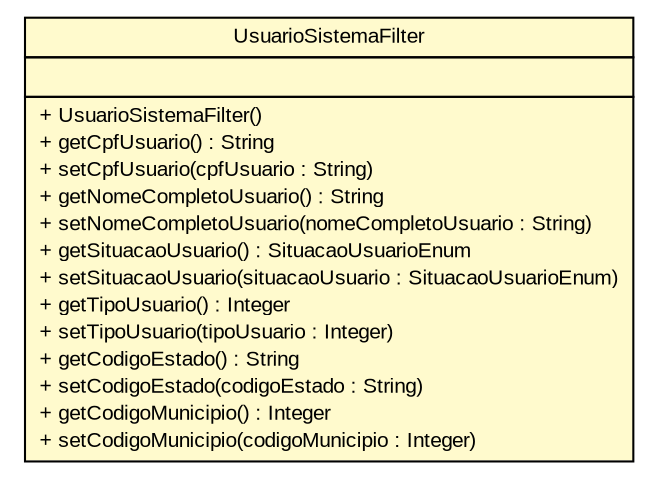 #!/usr/local/bin/dot
#
# Class diagram 
# Generated by UMLGraph version R5_6 (http://www.umlgraph.org/)
#

digraph G {
	edge [fontname="arial",fontsize=10,labelfontname="arial",labelfontsize=10];
	node [fontname="arial",fontsize=10,shape=plaintext];
	nodesep=0.25;
	ranksep=0.5;
	// br.gov.to.sefaz.seg.business.gestao.service.filter.UsuarioSistemaFilter
	c47884 [label=<<table title="br.gov.to.sefaz.seg.business.gestao.service.filter.UsuarioSistemaFilter" border="0" cellborder="1" cellspacing="0" cellpadding="2" port="p" bgcolor="lemonChiffon" href="./UsuarioSistemaFilter.html">
		<tr><td><table border="0" cellspacing="0" cellpadding="1">
<tr><td align="center" balign="center"> UsuarioSistemaFilter </td></tr>
		</table></td></tr>
		<tr><td><table border="0" cellspacing="0" cellpadding="1">
<tr><td align="left" balign="left">  </td></tr>
		</table></td></tr>
		<tr><td><table border="0" cellspacing="0" cellpadding="1">
<tr><td align="left" balign="left"> + UsuarioSistemaFilter() </td></tr>
<tr><td align="left" balign="left"> + getCpfUsuario() : String </td></tr>
<tr><td align="left" balign="left"> + setCpfUsuario(cpfUsuario : String) </td></tr>
<tr><td align="left" balign="left"> + getNomeCompletoUsuario() : String </td></tr>
<tr><td align="left" balign="left"> + setNomeCompletoUsuario(nomeCompletoUsuario : String) </td></tr>
<tr><td align="left" balign="left"> + getSituacaoUsuario() : SituacaoUsuarioEnum </td></tr>
<tr><td align="left" balign="left"> + setSituacaoUsuario(situacaoUsuario : SituacaoUsuarioEnum) </td></tr>
<tr><td align="left" balign="left"> + getTipoUsuario() : Integer </td></tr>
<tr><td align="left" balign="left"> + setTipoUsuario(tipoUsuario : Integer) </td></tr>
<tr><td align="left" balign="left"> + getCodigoEstado() : String </td></tr>
<tr><td align="left" balign="left"> + setCodigoEstado(codigoEstado : String) </td></tr>
<tr><td align="left" balign="left"> + getCodigoMunicipio() : Integer </td></tr>
<tr><td align="left" balign="left"> + setCodigoMunicipio(codigoMunicipio : Integer) </td></tr>
		</table></td></tr>
		</table>>, URL="./UsuarioSistemaFilter.html", fontname="arial", fontcolor="black", fontsize=10.0];
}

